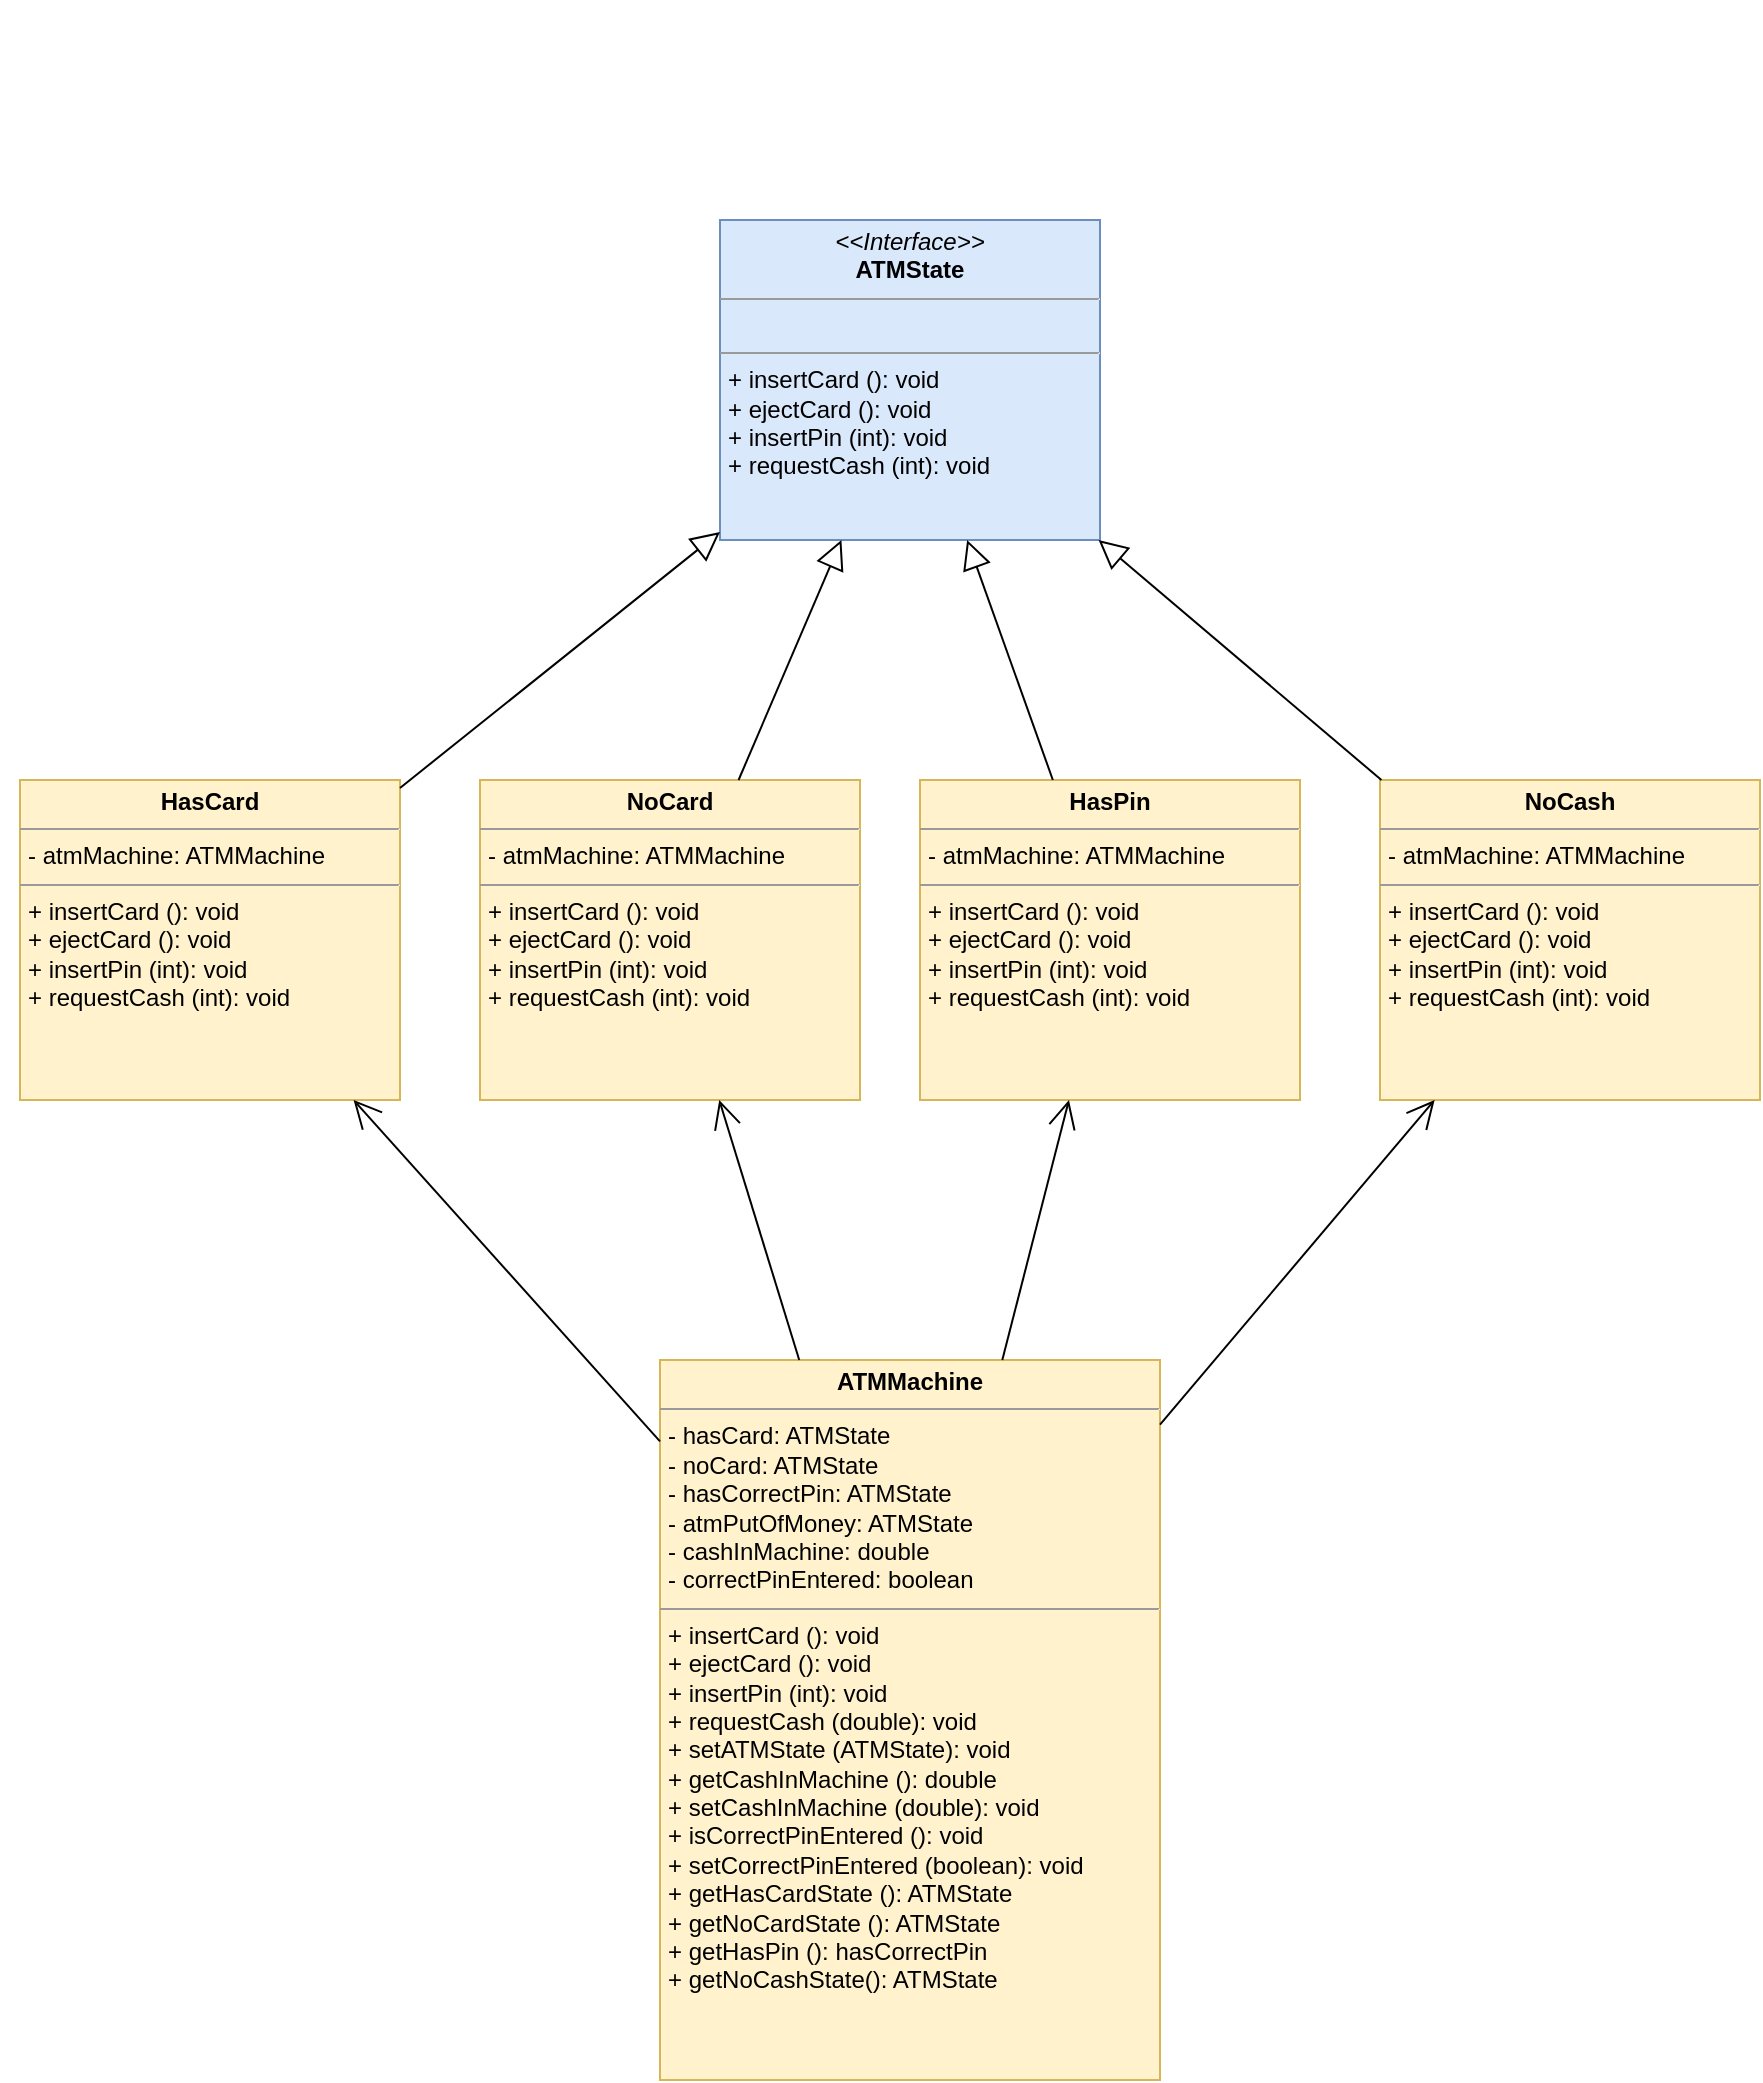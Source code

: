<mxfile version="20.4.0" type="device"><diagram id="dWplhMgQnp860XaYkIhu" name="Page-1"><mxGraphModel dx="1422" dy="1866" grid="1" gridSize="10" guides="1" tooltips="1" connect="1" arrows="1" fold="1" page="1" pageScale="1" pageWidth="850" pageHeight="1100" math="0" shadow="0"><root><mxCell id="0"/><mxCell id="1" parent="0"/><mxCell id="bvLWZl4TlazSQk0JdSnF-1" value="&lt;h1&gt;State Pattern&lt;/h1&gt;&lt;p&gt;Design Pattern com Java, Projeto Orientado a Objectos guiado por Padrões, Eduardo Guerra, 2013.&lt;/p&gt;" style="text;html=1;strokeColor=none;fillColor=none;spacing=5;spacingTop=-20;whiteSpace=wrap;overflow=hidden;rounded=0;fontColor=#FFFFFF;" vertex="1" parent="1"><mxGeometry x="20" y="-1080" width="610" height="90" as="geometry"/></mxCell><mxCell id="bvLWZl4TlazSQk0JdSnF-2" value="&lt;p style=&quot;margin:0px;margin-top:4px;text-align:center;&quot;&gt;&lt;i&gt;&amp;lt;&amp;lt;Interface&amp;gt;&amp;gt;&lt;/i&gt;&lt;br&gt;&lt;b&gt;ATMState&lt;/b&gt;&lt;/p&gt;&lt;hr size=&quot;1&quot;&gt;&lt;p style=&quot;margin:0px;margin-left:4px;&quot;&gt;&lt;br&gt;&lt;/p&gt;&lt;hr size=&quot;1&quot;&gt;&lt;p style=&quot;margin:0px;margin-left:4px;&quot;&gt;+ insertCard (): void&lt;br&gt;+ ejectCard (): void&lt;br&gt;+ insertPin (int): void&lt;/p&gt;&lt;p style=&quot;margin:0px;margin-left:4px;&quot;&gt;+ requestCash (int): void&lt;/p&gt;&lt;p style=&quot;margin:0px;margin-left:4px;&quot;&gt;&lt;br&gt;&lt;/p&gt;" style="verticalAlign=top;align=left;overflow=fill;fontSize=12;fontFamily=Helvetica;html=1;fillColor=#dae8fc;strokeColor=#6c8ebf;fontColor=#000000;" vertex="1" parent="1"><mxGeometry x="380" y="-980" width="190" height="160" as="geometry"/></mxCell><mxCell id="bvLWZl4TlazSQk0JdSnF-3" value="&lt;p style=&quot;margin:0px;margin-top:4px;text-align:center;&quot;&gt;&lt;b&gt;ATMMachine&lt;/b&gt;&lt;/p&gt;&lt;hr size=&quot;1&quot;&gt;&lt;p style=&quot;margin:0px;margin-left:4px;&quot;&gt;- hasCard: ATMState&lt;/p&gt;&lt;p style=&quot;margin:0px;margin-left:4px;&quot;&gt;- noCard: ATMState&lt;/p&gt;&lt;p style=&quot;margin:0px;margin-left:4px;&quot;&gt;- hasCorrectPin: ATMState&lt;/p&gt;&lt;p style=&quot;margin:0px;margin-left:4px;&quot;&gt;- atmPutOfMoney: ATMState&lt;/p&gt;&lt;p style=&quot;margin:0px;margin-left:4px;&quot;&gt;- cashInMachine: double&lt;/p&gt;&lt;p style=&quot;margin:0px;margin-left:4px;&quot;&gt;- correctPinEntered: boolean&lt;/p&gt;&lt;hr size=&quot;1&quot;&gt;&lt;p style=&quot;margin:0px;margin-left:4px;&quot;&gt;+ insertCard (): void&lt;br&gt;+ ejectCard (): void&lt;br&gt;+ insertPin (int): void&lt;/p&gt;&lt;p style=&quot;margin:0px;margin-left:4px;&quot;&gt;+ requestCash (double): void&lt;/p&gt;&lt;p style=&quot;margin:0px;margin-left:4px;&quot;&gt;+ setATMState (ATMState): void&lt;/p&gt;&lt;p style=&quot;margin:0px;margin-left:4px;&quot;&gt;+ getCashInMachine (): double&lt;/p&gt;&lt;p style=&quot;margin:0px;margin-left:4px;&quot;&gt;+ setCashInMachine (double): void&lt;/p&gt;&lt;p style=&quot;margin:0px;margin-left:4px;&quot;&gt;+ isCorrectPinEntered (): void&lt;/p&gt;&lt;p style=&quot;margin:0px;margin-left:4px;&quot;&gt;+ setCorrectPinEntered (boolean): void&lt;/p&gt;&lt;p style=&quot;margin:0px;margin-left:4px;&quot;&gt;+ getHasCardState (): ATMState&lt;/p&gt;&lt;p style=&quot;margin:0px;margin-left:4px;&quot;&gt;+ getNoCardState (): ATMState&lt;/p&gt;&lt;p style=&quot;margin:0px;margin-left:4px;&quot;&gt;+ getHasPin (): hasCorrectPin&lt;/p&gt;&lt;p style=&quot;margin:0px;margin-left:4px;&quot;&gt;+ getNoCashState(): ATMState&lt;/p&gt;&lt;p style=&quot;margin:0px;margin-left:4px;&quot;&gt;&lt;br&gt;&lt;/p&gt;" style="verticalAlign=top;align=left;overflow=fill;fontSize=12;fontFamily=Helvetica;html=1;fillColor=#fff2cc;strokeColor=#d6b656;fontColor=#000000;" vertex="1" parent="1"><mxGeometry x="350" y="-410" width="250" height="360" as="geometry"/></mxCell><mxCell id="bvLWZl4TlazSQk0JdSnF-4" value="&lt;p style=&quot;margin:0px;margin-top:4px;text-align:center;&quot;&gt;&lt;b&gt;HasCard&lt;/b&gt;&lt;/p&gt;&lt;hr size=&quot;1&quot;&gt;&lt;p style=&quot;margin:0px;margin-left:4px;&quot;&gt;- atmMachine: ATMMachine&lt;/p&gt;&lt;hr size=&quot;1&quot;&gt;&lt;p style=&quot;margin:0px;margin-left:4px;&quot;&gt;+ insertCard (): void&lt;br&gt;+ ejectCard (): void&lt;br&gt;+ insertPin (int): void&lt;/p&gt;&lt;p style=&quot;margin:0px;margin-left:4px;&quot;&gt;+ requestCash (int): void&lt;/p&gt;&lt;p style=&quot;margin:0px;margin-left:4px;&quot;&gt;&lt;br&gt;&lt;/p&gt;" style="verticalAlign=top;align=left;overflow=fill;fontSize=12;fontFamily=Helvetica;html=1;fillColor=#fff2cc;strokeColor=#d6b656;fontColor=#000000;" vertex="1" parent="1"><mxGeometry x="30" y="-700" width="190" height="160" as="geometry"/></mxCell><mxCell id="bvLWZl4TlazSQk0JdSnF-5" value="&lt;p style=&quot;margin:0px;margin-top:4px;text-align:center;&quot;&gt;&lt;b&gt;NoCard&lt;/b&gt;&lt;/p&gt;&lt;hr size=&quot;1&quot;&gt;&lt;p style=&quot;margin:0px;margin-left:4px;&quot;&gt;- atmMachine: ATMMachine&lt;/p&gt;&lt;hr size=&quot;1&quot;&gt;&lt;p style=&quot;margin:0px;margin-left:4px;&quot;&gt;+ insertCard (): void&lt;br&gt;+ ejectCard (): void&lt;br&gt;+ insertPin (int): void&lt;/p&gt;&lt;p style=&quot;margin:0px;margin-left:4px;&quot;&gt;+ requestCash (int): void&lt;/p&gt;&lt;p style=&quot;margin:0px;margin-left:4px;&quot;&gt;&lt;br&gt;&lt;/p&gt;" style="verticalAlign=top;align=left;overflow=fill;fontSize=12;fontFamily=Helvetica;html=1;fillColor=#fff2cc;strokeColor=#d6b656;fontColor=#000000;" vertex="1" parent="1"><mxGeometry x="260" y="-700" width="190" height="160" as="geometry"/></mxCell><mxCell id="bvLWZl4TlazSQk0JdSnF-6" value="&lt;p style=&quot;margin:0px;margin-top:4px;text-align:center;&quot;&gt;&lt;b&gt;HasPin&lt;/b&gt;&lt;/p&gt;&lt;hr size=&quot;1&quot;&gt;&lt;p style=&quot;margin:0px;margin-left:4px;&quot;&gt;- atmMachine: ATMMachine&lt;/p&gt;&lt;hr size=&quot;1&quot;&gt;&lt;p style=&quot;margin:0px;margin-left:4px;&quot;&gt;+ insertCard (): void&lt;br&gt;+ ejectCard (): void&lt;br&gt;+ insertPin (int): void&lt;/p&gt;&lt;p style=&quot;margin:0px;margin-left:4px;&quot;&gt;+ requestCash (int): void&lt;/p&gt;&lt;p style=&quot;margin:0px;margin-left:4px;&quot;&gt;&lt;br&gt;&lt;/p&gt;" style="verticalAlign=top;align=left;overflow=fill;fontSize=12;fontFamily=Helvetica;html=1;fillColor=#fff2cc;strokeColor=#d6b656;fontColor=#000000;" vertex="1" parent="1"><mxGeometry x="480" y="-700" width="190" height="160" as="geometry"/></mxCell><mxCell id="bvLWZl4TlazSQk0JdSnF-7" value="&lt;p style=&quot;margin:0px;margin-top:4px;text-align:center;&quot;&gt;&lt;b&gt;NoCash&lt;/b&gt;&lt;/p&gt;&lt;hr size=&quot;1&quot;&gt;&lt;p style=&quot;margin:0px;margin-left:4px;&quot;&gt;- atmMachine: ATMMachine&lt;/p&gt;&lt;hr size=&quot;1&quot;&gt;&lt;p style=&quot;margin:0px;margin-left:4px;&quot;&gt;+ insertCard (): void&lt;br&gt;+ ejectCard (): void&lt;br&gt;+ insertPin (int): void&lt;/p&gt;&lt;p style=&quot;margin:0px;margin-left:4px;&quot;&gt;+ requestCash (int): void&lt;/p&gt;&lt;p style=&quot;margin:0px;margin-left:4px;&quot;&gt;&lt;br&gt;&lt;/p&gt;" style="verticalAlign=top;align=left;overflow=fill;fontSize=12;fontFamily=Helvetica;html=1;fillColor=#fff2cc;strokeColor=#d6b656;fontColor=#000000;" vertex="1" parent="1"><mxGeometry x="710" y="-700" width="190" height="160" as="geometry"/></mxCell><mxCell id="bvLWZl4TlazSQk0JdSnF-8" value="" style="endArrow=block;endFill=0;endSize=12;html=1;rounded=0;fontColor=#000000;" edge="1" parent="1" source="bvLWZl4TlazSQk0JdSnF-4" target="bvLWZl4TlazSQk0JdSnF-2"><mxGeometry width="160" relative="1" as="geometry"><mxPoint x="150" y="-780" as="sourcePoint"/><mxPoint x="310" y="-780" as="targetPoint"/></mxGeometry></mxCell><mxCell id="bvLWZl4TlazSQk0JdSnF-9" value="" style="endArrow=block;endFill=0;endSize=12;html=1;rounded=0;fontColor=#000000;" edge="1" parent="1" source="bvLWZl4TlazSQk0JdSnF-5" target="bvLWZl4TlazSQk0JdSnF-2"><mxGeometry width="160" relative="1" as="geometry"><mxPoint x="390" y="-750" as="sourcePoint"/><mxPoint x="550" y="-750" as="targetPoint"/></mxGeometry></mxCell><mxCell id="bvLWZl4TlazSQk0JdSnF-10" value="" style="endArrow=block;endFill=0;endSize=12;html=1;rounded=0;fontColor=#000000;" edge="1" parent="1" source="bvLWZl4TlazSQk0JdSnF-6" target="bvLWZl4TlazSQk0JdSnF-2"><mxGeometry width="160" relative="1" as="geometry"><mxPoint x="520" y="-740" as="sourcePoint"/><mxPoint x="680" y="-740" as="targetPoint"/></mxGeometry></mxCell><mxCell id="bvLWZl4TlazSQk0JdSnF-11" value="" style="endArrow=block;endFill=0;endSize=12;html=1;rounded=0;fontColor=#000000;" edge="1" parent="1" source="bvLWZl4TlazSQk0JdSnF-7" target="bvLWZl4TlazSQk0JdSnF-2"><mxGeometry width="160" relative="1" as="geometry"><mxPoint x="690" y="-760" as="sourcePoint"/><mxPoint x="850" y="-760" as="targetPoint"/></mxGeometry></mxCell><mxCell id="bvLWZl4TlazSQk0JdSnF-12" value="" style="endArrow=open;endFill=1;endSize=12;html=1;rounded=0;fontColor=#000000;" edge="1" parent="1" source="bvLWZl4TlazSQk0JdSnF-3" target="bvLWZl4TlazSQk0JdSnF-4"><mxGeometry width="160" relative="1" as="geometry"><mxPoint x="100" y="-400" as="sourcePoint"/><mxPoint x="260" y="-400" as="targetPoint"/></mxGeometry></mxCell><mxCell id="bvLWZl4TlazSQk0JdSnF-13" value="" style="endArrow=open;endFill=1;endSize=12;html=1;rounded=0;fontColor=#000000;" edge="1" parent="1" source="bvLWZl4TlazSQk0JdSnF-3" target="bvLWZl4TlazSQk0JdSnF-5"><mxGeometry width="160" relative="1" as="geometry"><mxPoint x="350" y="-470" as="sourcePoint"/><mxPoint x="510" y="-470" as="targetPoint"/></mxGeometry></mxCell><mxCell id="bvLWZl4TlazSQk0JdSnF-14" value="" style="endArrow=open;endFill=1;endSize=12;html=1;rounded=0;fontColor=#000000;" edge="1" parent="1" source="bvLWZl4TlazSQk0JdSnF-3" target="bvLWZl4TlazSQk0JdSnF-6"><mxGeometry width="160" relative="1" as="geometry"><mxPoint x="510" y="-480" as="sourcePoint"/><mxPoint x="670" y="-480" as="targetPoint"/></mxGeometry></mxCell><mxCell id="bvLWZl4TlazSQk0JdSnF-15" value="" style="endArrow=open;endFill=1;endSize=12;html=1;rounded=0;fontColor=#000000;" edge="1" parent="1" source="bvLWZl4TlazSQk0JdSnF-3" target="bvLWZl4TlazSQk0JdSnF-7"><mxGeometry width="160" relative="1" as="geometry"><mxPoint x="660" y="-420" as="sourcePoint"/><mxPoint x="820" y="-420" as="targetPoint"/></mxGeometry></mxCell></root></mxGraphModel></diagram></mxfile>